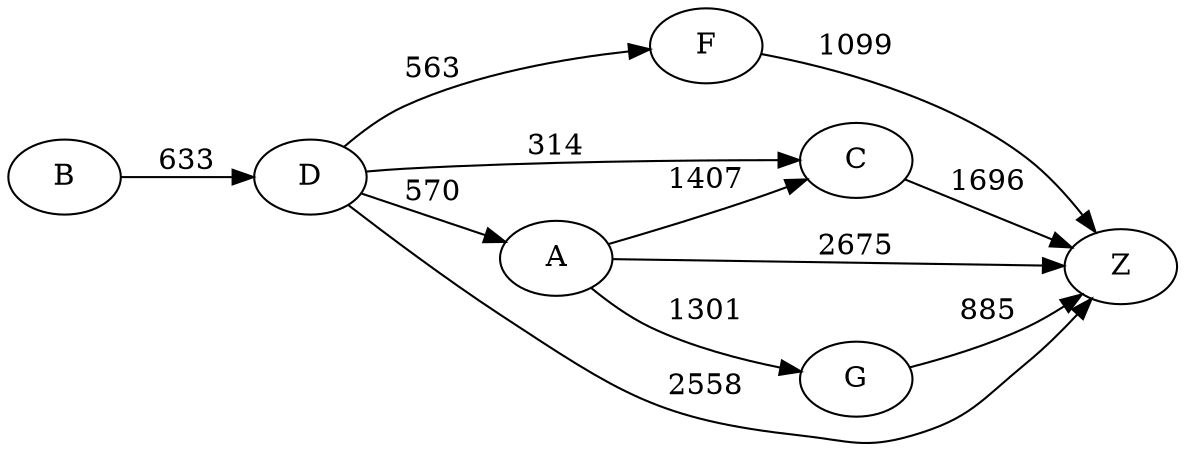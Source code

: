 digraph G {
	rankdir=LR size="8,5"
	B
	D
	B -> D [label=633]
	D
	C
	D -> C [label=314]
	D
	F
	D -> F [label=563]
	D
	A
	D -> A [label=570]
	D
	Z
	D -> Z [label=2558]
	C
	Z
	C -> Z [label=1696]
	F
	Z
	F -> Z [label=1099]
	A
	Z
	A -> Z [label=2675]
	A
	C
	A -> C [label=1407]
	A
	G
	A -> G [label=1301]
	G
	Z
	G -> Z [label=885]
}
